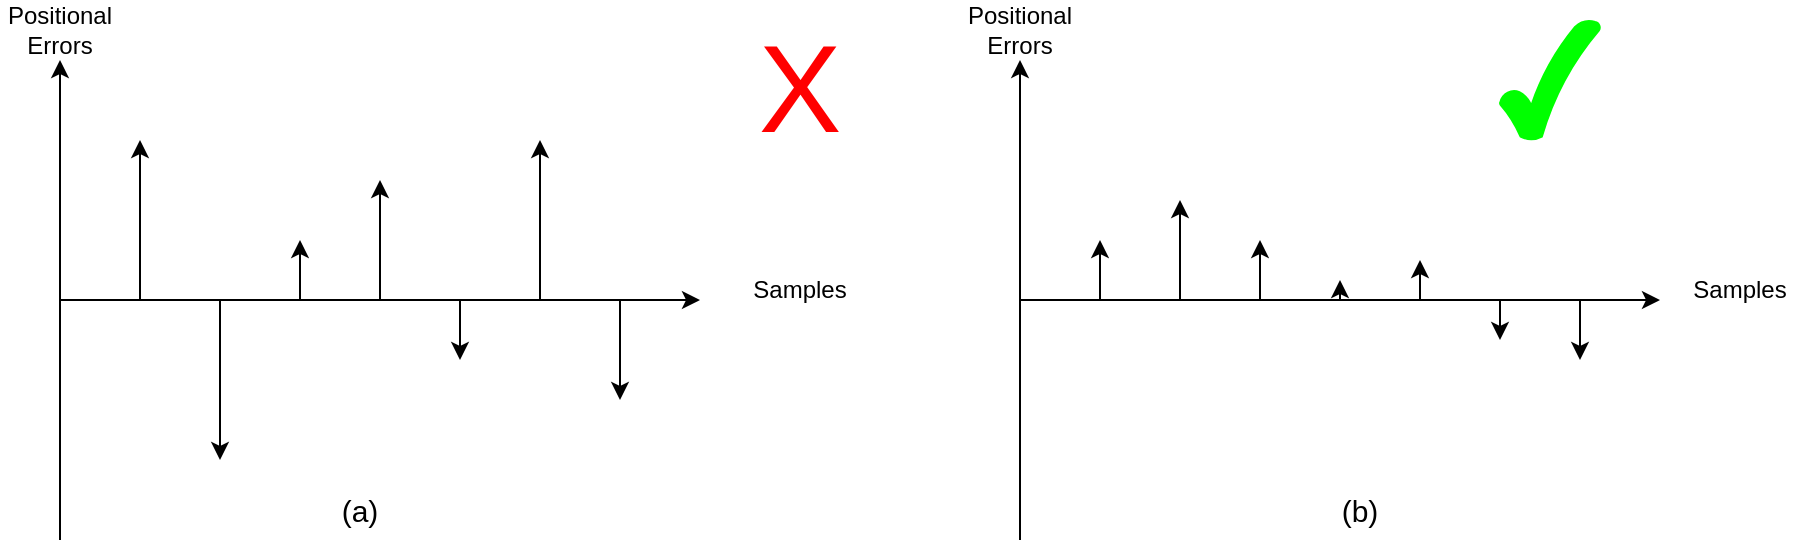<mxfile version="25.0.3">
  <diagram name="Side-1" id="WPNV0Dm8jS3hQFfmSgjl">
    <mxGraphModel dx="1000" dy="542" grid="1" gridSize="10" guides="1" tooltips="1" connect="1" arrows="1" fold="1" page="1" pageScale="1" pageWidth="1169" pageHeight="1654" math="0" shadow="0">
      <root>
        <mxCell id="0" />
        <mxCell id="1" parent="0" />
        <mxCell id="Lg90ys60wtM85k5F9At6-3" value="" style="endArrow=classic;html=1;rounded=0;" edge="1" parent="1">
          <mxGeometry width="50" height="50" relative="1" as="geometry">
            <mxPoint x="120" y="480" as="sourcePoint" />
            <mxPoint x="440" y="480" as="targetPoint" />
          </mxGeometry>
        </mxCell>
        <mxCell id="Lg90ys60wtM85k5F9At6-4" value="" style="endArrow=classic;html=1;rounded=0;" edge="1" parent="1">
          <mxGeometry width="50" height="50" relative="1" as="geometry">
            <mxPoint x="120" y="600" as="sourcePoint" />
            <mxPoint x="120" y="360" as="targetPoint" />
          </mxGeometry>
        </mxCell>
        <mxCell id="Lg90ys60wtM85k5F9At6-5" value="" style="endArrow=classic;html=1;rounded=0;" edge="1" parent="1">
          <mxGeometry width="50" height="50" relative="1" as="geometry">
            <mxPoint x="160" y="480" as="sourcePoint" />
            <mxPoint x="160" y="400" as="targetPoint" />
          </mxGeometry>
        </mxCell>
        <mxCell id="Lg90ys60wtM85k5F9At6-6" value="" style="endArrow=classic;html=1;rounded=0;" edge="1" parent="1">
          <mxGeometry width="50" height="50" relative="1" as="geometry">
            <mxPoint x="200" y="480" as="sourcePoint" />
            <mxPoint x="200" y="560" as="targetPoint" />
          </mxGeometry>
        </mxCell>
        <mxCell id="Lg90ys60wtM85k5F9At6-7" value="" style="endArrow=classic;html=1;rounded=0;" edge="1" parent="1">
          <mxGeometry width="50" height="50" relative="1" as="geometry">
            <mxPoint x="240" y="480" as="sourcePoint" />
            <mxPoint x="240" y="450" as="targetPoint" />
          </mxGeometry>
        </mxCell>
        <mxCell id="Lg90ys60wtM85k5F9At6-8" value="" style="endArrow=classic;html=1;rounded=0;" edge="1" parent="1">
          <mxGeometry width="50" height="50" relative="1" as="geometry">
            <mxPoint x="280" y="480" as="sourcePoint" />
            <mxPoint x="280" y="420" as="targetPoint" />
          </mxGeometry>
        </mxCell>
        <mxCell id="Lg90ys60wtM85k5F9At6-11" value="" style="endArrow=classic;html=1;rounded=0;" edge="1" parent="1">
          <mxGeometry width="50" height="50" relative="1" as="geometry">
            <mxPoint x="600" y="480" as="sourcePoint" />
            <mxPoint x="920" y="480" as="targetPoint" />
          </mxGeometry>
        </mxCell>
        <mxCell id="Lg90ys60wtM85k5F9At6-12" value="" style="endArrow=classic;html=1;rounded=0;" edge="1" parent="1">
          <mxGeometry width="50" height="50" relative="1" as="geometry">
            <mxPoint x="600" y="600" as="sourcePoint" />
            <mxPoint x="600" y="360" as="targetPoint" />
          </mxGeometry>
        </mxCell>
        <mxCell id="Lg90ys60wtM85k5F9At6-13" value="&lt;font style=&quot;font-size: 62px;&quot; color=&quot;#ff0000&quot;&gt;X&lt;/font&gt;" style="text;html=1;align=center;verticalAlign=middle;whiteSpace=wrap;rounded=0;" vertex="1" parent="1">
          <mxGeometry x="460" y="360" width="60" height="30" as="geometry" />
        </mxCell>
        <mxCell id="Lg90ys60wtM85k5F9At6-14" value="Samples" style="text;html=1;align=center;verticalAlign=middle;whiteSpace=wrap;rounded=0;" vertex="1" parent="1">
          <mxGeometry x="460" y="460" width="60" height="30" as="geometry" />
        </mxCell>
        <mxCell id="Lg90ys60wtM85k5F9At6-15" value="Positional Errors" style="text;html=1;align=center;verticalAlign=middle;whiteSpace=wrap;rounded=0;" vertex="1" parent="1">
          <mxGeometry x="90" y="330" width="60" height="30" as="geometry" />
        </mxCell>
        <mxCell id="Lg90ys60wtM85k5F9At6-16" value="Positional Errors" style="text;html=1;align=center;verticalAlign=middle;whiteSpace=wrap;rounded=0;" vertex="1" parent="1">
          <mxGeometry x="570" y="330" width="60" height="30" as="geometry" />
        </mxCell>
        <mxCell id="Lg90ys60wtM85k5F9At6-17" value="Samples" style="text;html=1;align=center;verticalAlign=middle;whiteSpace=wrap;rounded=0;" vertex="1" parent="1">
          <mxGeometry x="930" y="460" width="60" height="30" as="geometry" />
        </mxCell>
        <mxCell id="Lg90ys60wtM85k5F9At6-18" value="" style="endArrow=classic;html=1;rounded=0;" edge="1" parent="1">
          <mxGeometry width="50" height="50" relative="1" as="geometry">
            <mxPoint x="640" y="480" as="sourcePoint" />
            <mxPoint x="640" y="450" as="targetPoint" />
          </mxGeometry>
        </mxCell>
        <mxCell id="Lg90ys60wtM85k5F9At6-19" value="" style="endArrow=classic;html=1;rounded=0;" edge="1" parent="1">
          <mxGeometry width="50" height="50" relative="1" as="geometry">
            <mxPoint x="680" y="480" as="sourcePoint" />
            <mxPoint x="680" y="430" as="targetPoint" />
          </mxGeometry>
        </mxCell>
        <mxCell id="Lg90ys60wtM85k5F9At6-20" value="" style="endArrow=classic;html=1;rounded=0;" edge="1" parent="1">
          <mxGeometry width="50" height="50" relative="1" as="geometry">
            <mxPoint x="720" y="480" as="sourcePoint" />
            <mxPoint x="720" y="450" as="targetPoint" />
          </mxGeometry>
        </mxCell>
        <mxCell id="Lg90ys60wtM85k5F9At6-21" value="" style="endArrow=classic;html=1;rounded=0;" edge="1" parent="1">
          <mxGeometry width="50" height="50" relative="1" as="geometry">
            <mxPoint x="760" y="480" as="sourcePoint" />
            <mxPoint x="760" y="470" as="targetPoint" />
          </mxGeometry>
        </mxCell>
        <mxCell id="Lg90ys60wtM85k5F9At6-22" value="" style="endArrow=classic;html=1;rounded=0;" edge="1" parent="1">
          <mxGeometry width="50" height="50" relative="1" as="geometry">
            <mxPoint x="320" y="480" as="sourcePoint" />
            <mxPoint x="320" y="510" as="targetPoint" />
          </mxGeometry>
        </mxCell>
        <mxCell id="Lg90ys60wtM85k5F9At6-23" value="" style="endArrow=classic;html=1;rounded=0;" edge="1" parent="1">
          <mxGeometry width="50" height="50" relative="1" as="geometry">
            <mxPoint x="360" y="480" as="sourcePoint" />
            <mxPoint x="360" y="400" as="targetPoint" />
          </mxGeometry>
        </mxCell>
        <mxCell id="Lg90ys60wtM85k5F9At6-24" value="" style="endArrow=classic;html=1;rounded=0;" edge="1" parent="1">
          <mxGeometry width="50" height="50" relative="1" as="geometry">
            <mxPoint x="400" y="480" as="sourcePoint" />
            <mxPoint x="400" y="530" as="targetPoint" />
          </mxGeometry>
        </mxCell>
        <mxCell id="Lg90ys60wtM85k5F9At6-25" value="" style="endArrow=classic;html=1;rounded=0;" edge="1" parent="1">
          <mxGeometry width="50" height="50" relative="1" as="geometry">
            <mxPoint x="800" y="480" as="sourcePoint" />
            <mxPoint x="800" y="460" as="targetPoint" />
          </mxGeometry>
        </mxCell>
        <mxCell id="Lg90ys60wtM85k5F9At6-26" value="" style="endArrow=classic;html=1;rounded=0;" edge="1" parent="1">
          <mxGeometry width="50" height="50" relative="1" as="geometry">
            <mxPoint x="840" y="480" as="sourcePoint" />
            <mxPoint x="840" y="500" as="targetPoint" />
          </mxGeometry>
        </mxCell>
        <mxCell id="Lg90ys60wtM85k5F9At6-27" value="" style="endArrow=classic;html=1;rounded=0;" edge="1" parent="1">
          <mxGeometry width="50" height="50" relative="1" as="geometry">
            <mxPoint x="880" y="480" as="sourcePoint" />
            <mxPoint x="880" y="510" as="targetPoint" />
          </mxGeometry>
        </mxCell>
        <mxCell id="Lg90ys60wtM85k5F9At6-28" value="&lt;font style=&quot;font-size: 15px;&quot;&gt;(a)&lt;/font&gt;" style="text;html=1;align=center;verticalAlign=middle;whiteSpace=wrap;rounded=0;" vertex="1" parent="1">
          <mxGeometry x="240" y="570" width="60" height="30" as="geometry" />
        </mxCell>
        <mxCell id="Lg90ys60wtM85k5F9At6-29" value="&lt;font style=&quot;font-size: 15px;&quot;&gt;(b)&lt;/font&gt;" style="text;html=1;align=center;verticalAlign=middle;whiteSpace=wrap;rounded=0;" vertex="1" parent="1">
          <mxGeometry x="740" y="570" width="60" height="30" as="geometry" />
        </mxCell>
        <mxCell id="Lg90ys60wtM85k5F9At6-30" value="" style="verticalLabelPosition=bottom;verticalAlign=top;html=1;shape=mxgraph.basic.tick;fillColor=#00FF00;strokeColor=#00FF00;" vertex="1" parent="1">
          <mxGeometry x="840" y="340" width="50" height="60" as="geometry" />
        </mxCell>
      </root>
    </mxGraphModel>
  </diagram>
</mxfile>
